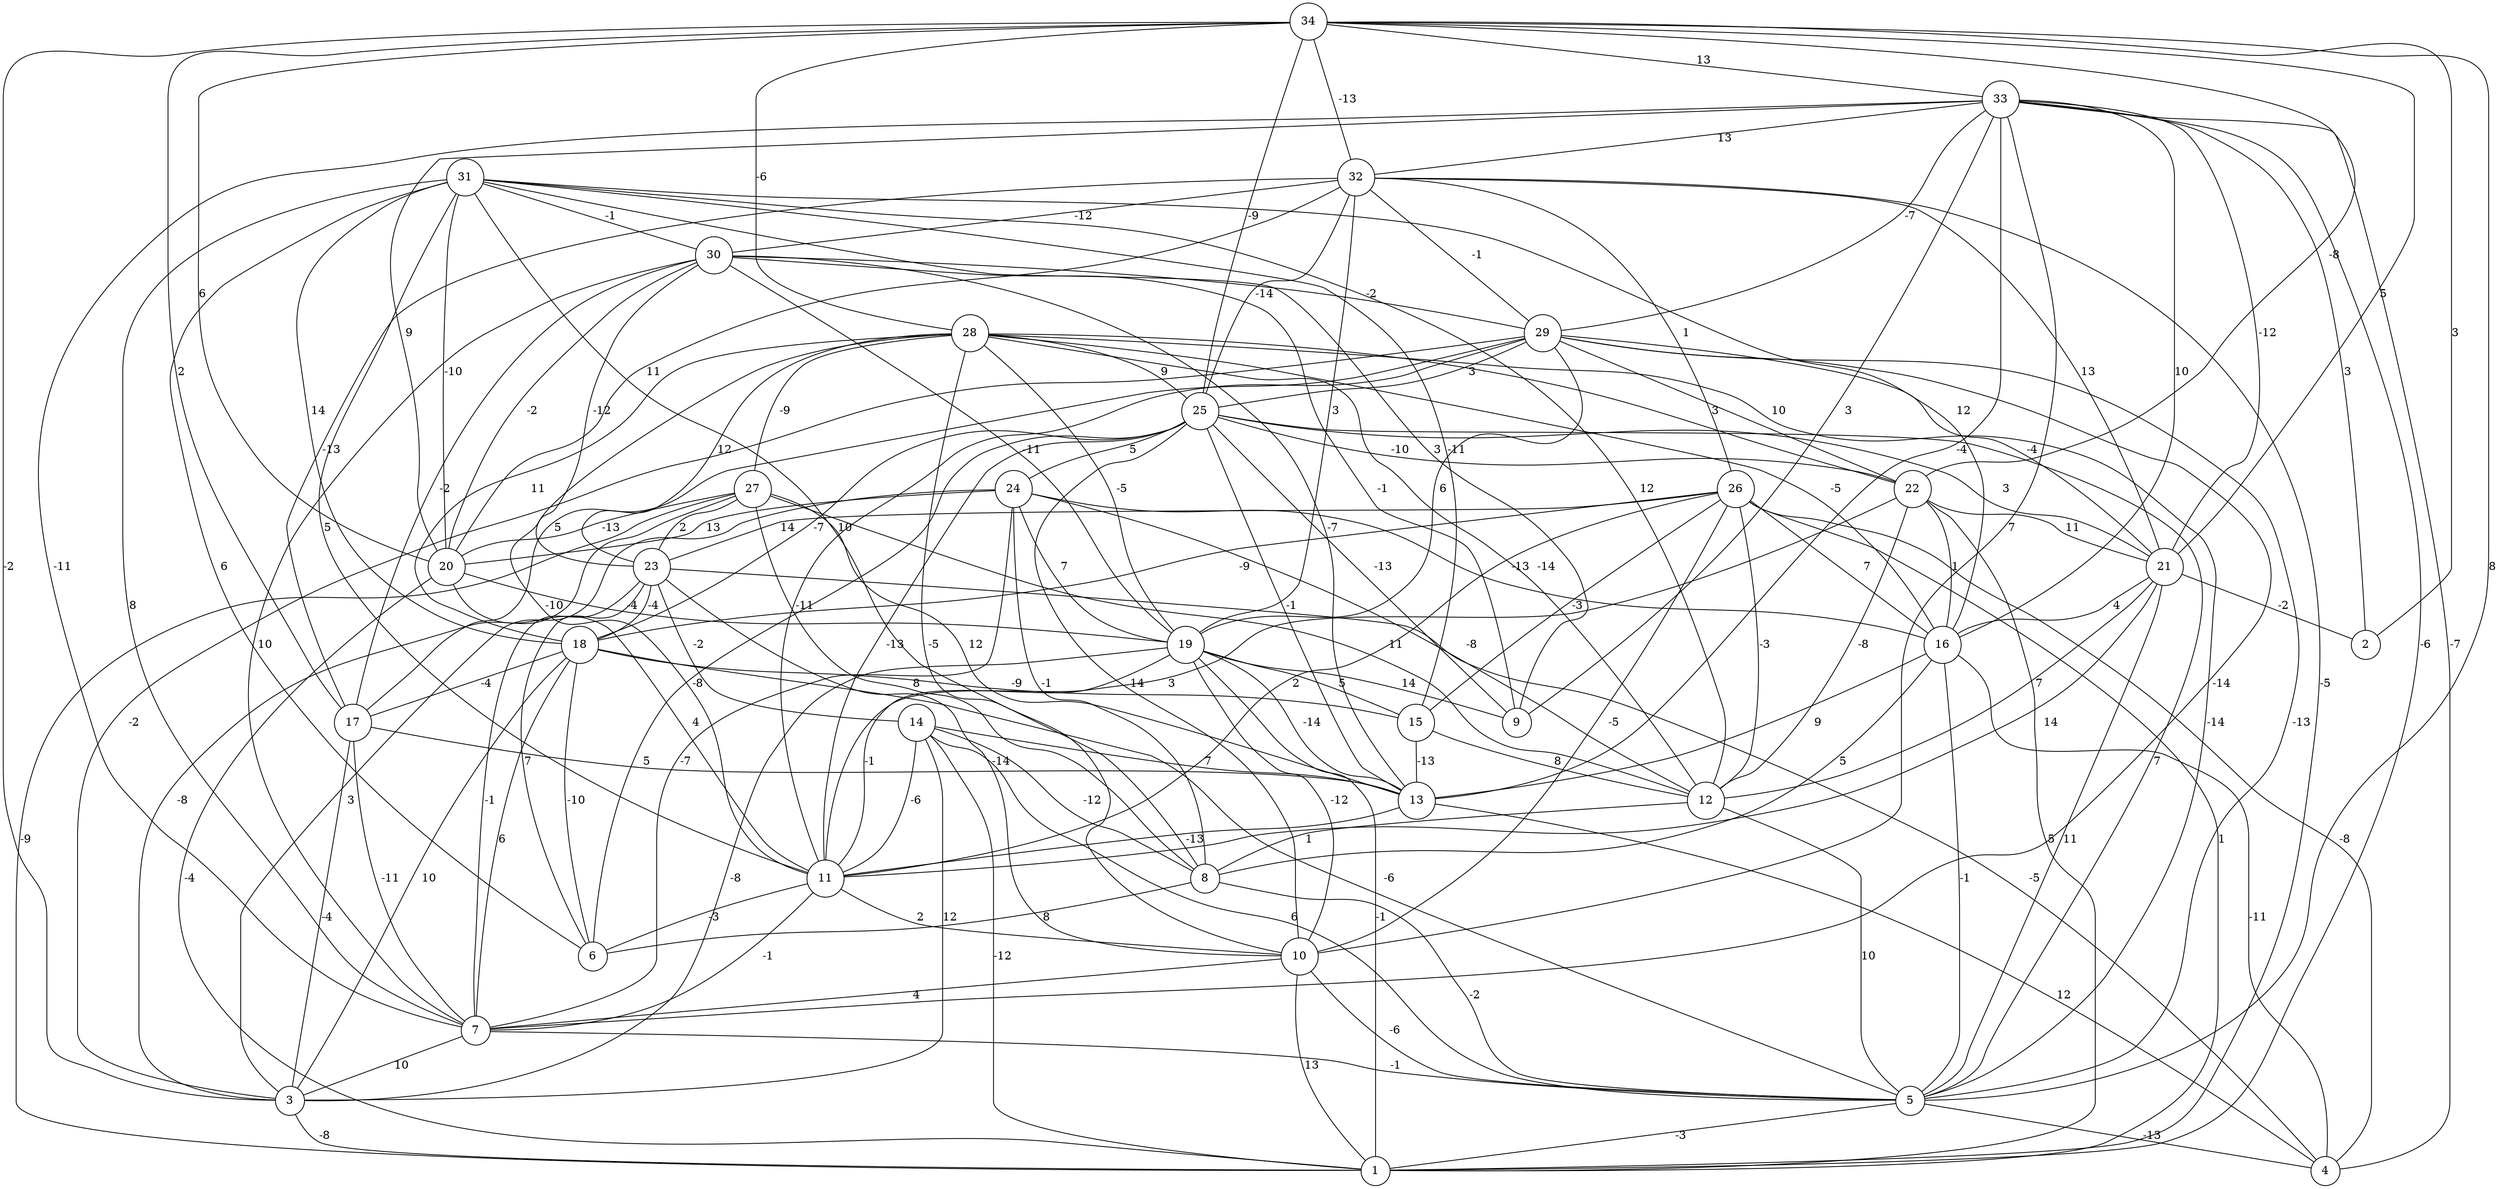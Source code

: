 graph { 
	 fontname="Helvetica,Arial,sans-serif" 
	 node [shape = circle]; 
	 34 -- 2 [label = "3"];
	 34 -- 3 [label = "-2"];
	 34 -- 5 [label = "8"];
	 34 -- 17 [label = "2"];
	 34 -- 20 [label = "6"];
	 34 -- 21 [label = "5"];
	 34 -- 22 [label = "-8"];
	 34 -- 25 [label = "-9"];
	 34 -- 28 [label = "-6"];
	 34 -- 32 [label = "-13"];
	 34 -- 33 [label = "13"];
	 33 -- 1 [label = "-6"];
	 33 -- 2 [label = "3"];
	 33 -- 4 [label = "-7"];
	 33 -- 7 [label = "-11"];
	 33 -- 9 [label = "3"];
	 33 -- 10 [label = "7"];
	 33 -- 13 [label = "-4"];
	 33 -- 16 [label = "10"];
	 33 -- 20 [label = "9"];
	 33 -- 21 [label = "-12"];
	 33 -- 29 [label = "-7"];
	 33 -- 32 [label = "13"];
	 32 -- 1 [label = "-5"];
	 32 -- 17 [label = "-13"];
	 32 -- 19 [label = "3"];
	 32 -- 20 [label = "11"];
	 32 -- 21 [label = "13"];
	 32 -- 25 [label = "-14"];
	 32 -- 26 [label = "1"];
	 32 -- 29 [label = "-1"];
	 32 -- 30 [label = "-12"];
	 31 -- 6 [label = "6"];
	 31 -- 7 [label = "8"];
	 31 -- 8 [label = "10"];
	 31 -- 9 [label = "3"];
	 31 -- 11 [label = "5"];
	 31 -- 12 [label = "12"];
	 31 -- 15 [label = "-11"];
	 31 -- 16 [label = "12"];
	 31 -- 18 [label = "14"];
	 31 -- 20 [label = "-10"];
	 31 -- 30 [label = "-1"];
	 30 -- 7 [label = "10"];
	 30 -- 9 [label = "-1"];
	 30 -- 13 [label = "-7"];
	 30 -- 17 [label = "-2"];
	 30 -- 19 [label = "-11"];
	 30 -- 20 [label = "-2"];
	 30 -- 23 [label = "-12"];
	 30 -- 29 [label = "-2"];
	 29 -- 3 [label = "-2"];
	 29 -- 5 [label = "-13"];
	 29 -- 7 [label = "-14"];
	 29 -- 11 [label = "-11"];
	 29 -- 17 [label = "5"];
	 29 -- 19 [label = "6"];
	 29 -- 21 [label = "-4"];
	 29 -- 22 [label = "10"];
	 29 -- 25 [label = "3"];
	 28 -- 5 [label = "-14"];
	 28 -- 10 [label = "-5"];
	 28 -- 11 [label = "-10"];
	 28 -- 12 [label = "-14"];
	 28 -- 16 [label = "-5"];
	 28 -- 18 [label = "11"];
	 28 -- 19 [label = "-5"];
	 28 -- 22 [label = "3"];
	 28 -- 23 [label = "12"];
	 28 -- 25 [label = "9"];
	 28 -- 27 [label = "-9"];
	 27 -- 1 [label = "-9"];
	 27 -- 3 [label = "-8"];
	 27 -- 8 [label = "8"];
	 27 -- 12 [label = "11"];
	 27 -- 13 [label = "12"];
	 27 -- 20 [label = "-13"];
	 27 -- 23 [label = "2"];
	 26 -- 1 [label = "1"];
	 26 -- 4 [label = "-8"];
	 26 -- 10 [label = "-5"];
	 26 -- 11 [label = "2"];
	 26 -- 12 [label = "-3"];
	 26 -- 15 [label = "-3"];
	 26 -- 16 [label = "7"];
	 26 -- 18 [label = "-9"];
	 26 -- 23 [label = "14"];
	 25 -- 5 [label = "7"];
	 25 -- 6 [label = "-8"];
	 25 -- 9 [label = "-13"];
	 25 -- 10 [label = "14"];
	 25 -- 11 [label = "-13"];
	 25 -- 13 [label = "-1"];
	 25 -- 18 [label = "-7"];
	 25 -- 21 [label = "3"];
	 25 -- 22 [label = "-10"];
	 25 -- 24 [label = "5"];
	 24 -- 3 [label = "3"];
	 24 -- 7 [label = "-7"];
	 24 -- 8 [label = "-1"];
	 24 -- 12 [label = "-8"];
	 24 -- 16 [label = "-13"];
	 24 -- 19 [label = "7"];
	 24 -- 20 [label = "13"];
	 23 -- 4 [label = "-5"];
	 23 -- 6 [label = "7"];
	 23 -- 7 [label = "-1"];
	 23 -- 10 [label = "-14"];
	 23 -- 14 [label = "-2"];
	 23 -- 18 [label = "-4"];
	 22 -- 1 [label = "5"];
	 22 -- 11 [label = "3"];
	 22 -- 12 [label = "-8"];
	 22 -- 16 [label = "1"];
	 22 -- 21 [label = "11"];
	 21 -- 2 [label = "-2"];
	 21 -- 5 [label = "11"];
	 21 -- 11 [label = "14"];
	 21 -- 12 [label = "7"];
	 21 -- 16 [label = "4"];
	 20 -- 1 [label = "-4"];
	 20 -- 11 [label = "4"];
	 20 -- 19 [label = "-4"];
	 19 -- 1 [label = "-1"];
	 19 -- 3 [label = "-8"];
	 19 -- 9 [label = "14"];
	 19 -- 10 [label = "-12"];
	 19 -- 11 [label = "-1"];
	 19 -- 13 [label = "-14"];
	 19 -- 15 [label = "5"];
	 18 -- 3 [label = "10"];
	 18 -- 5 [label = "-6"];
	 18 -- 6 [label = "-10"];
	 18 -- 7 [label = "6"];
	 18 -- 15 [label = "-9"];
	 18 -- 17 [label = "-4"];
	 17 -- 3 [label = "-4"];
	 17 -- 7 [label = "-11"];
	 17 -- 13 [label = "5"];
	 16 -- 4 [label = "-11"];
	 16 -- 5 [label = "-1"];
	 16 -- 8 [label = "5"];
	 16 -- 13 [label = "9"];
	 15 -- 12 [label = "8"];
	 15 -- 13 [label = "-13"];
	 14 -- 1 [label = "-12"];
	 14 -- 3 [label = "12"];
	 14 -- 5 [label = "6"];
	 14 -- 8 [label = "-12"];
	 14 -- 11 [label = "-6"];
	 14 -- 13 [label = "7"];
	 13 -- 4 [label = "12"];
	 13 -- 11 [label = "-13"];
	 12 -- 5 [label = "10"];
	 12 -- 8 [label = "1"];
	 11 -- 6 [label = "-3"];
	 11 -- 7 [label = "-1"];
	 11 -- 10 [label = "2"];
	 10 -- 1 [label = "13"];
	 10 -- 5 [label = "-6"];
	 10 -- 7 [label = "4"];
	 8 -- 5 [label = "-2"];
	 8 -- 6 [label = "8"];
	 7 -- 3 [label = "10"];
	 7 -- 5 [label = "-1"];
	 5 -- 1 [label = "-3"];
	 5 -- 4 [label = "-13"];
	 3 -- 1 [label = "-8"];
	 1;
	 2;
	 3;
	 4;
	 5;
	 6;
	 7;
	 8;
	 9;
	 10;
	 11;
	 12;
	 13;
	 14;
	 15;
	 16;
	 17;
	 18;
	 19;
	 20;
	 21;
	 22;
	 23;
	 24;
	 25;
	 26;
	 27;
	 28;
	 29;
	 30;
	 31;
	 32;
	 33;
	 34;
}
